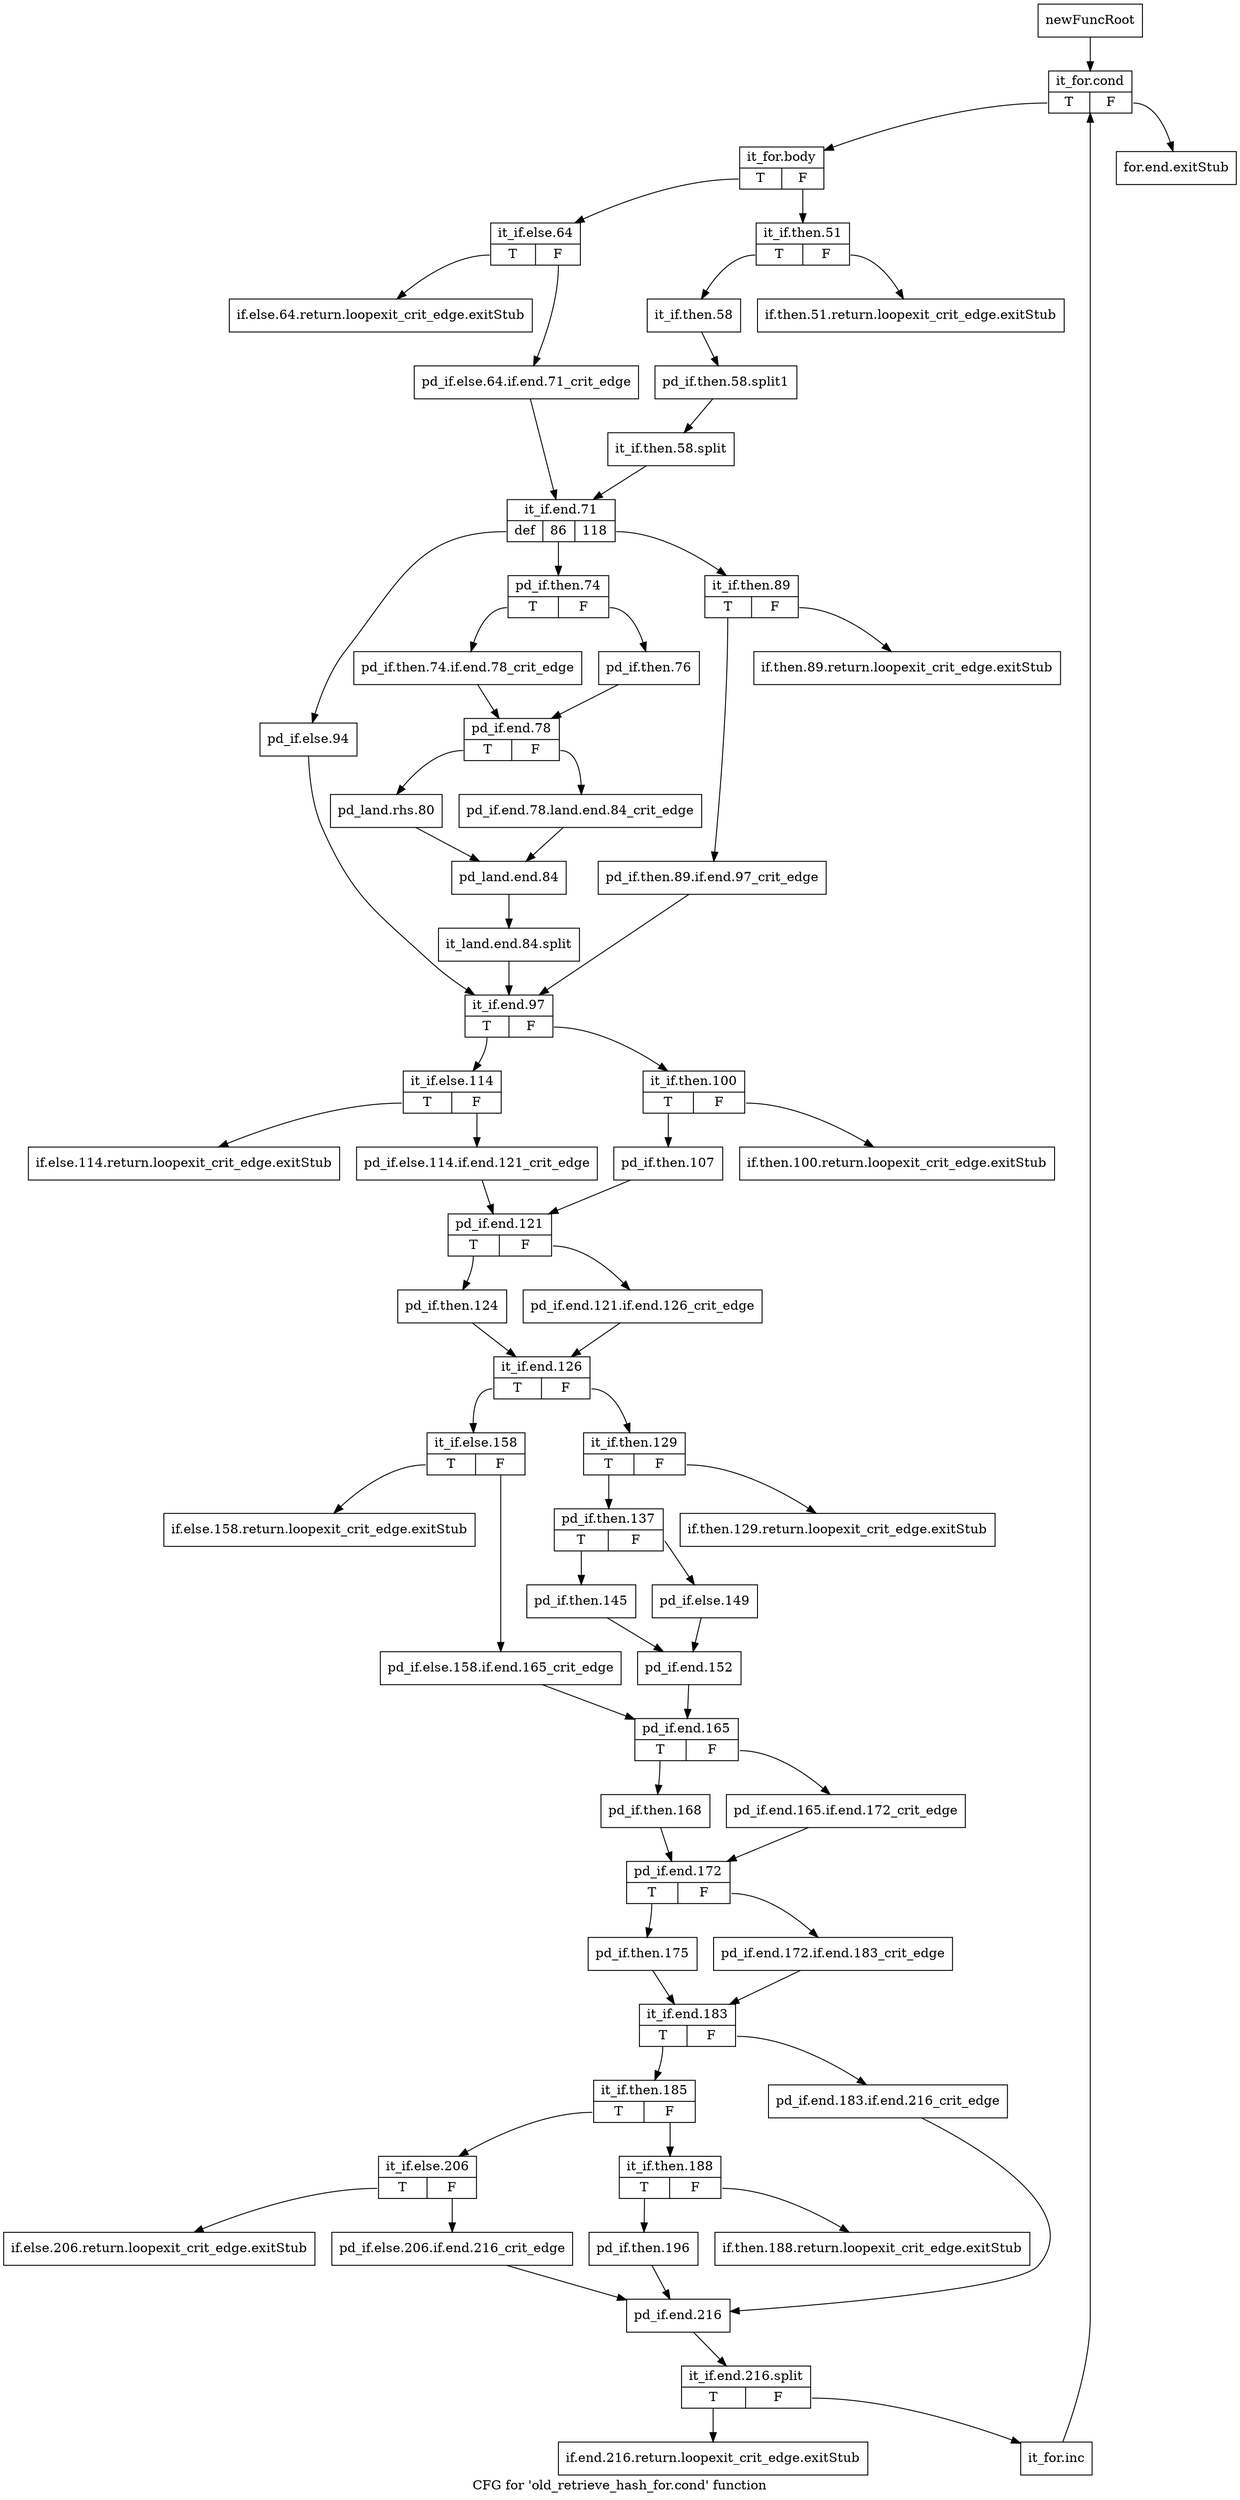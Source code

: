 digraph "CFG for 'old_retrieve_hash_for.cond' function" {
	label="CFG for 'old_retrieve_hash_for.cond' function";

	Node0x58afd50 [shape=record,label="{newFuncRoot}"];
	Node0x58afd50 -> Node0x58b0110;
	Node0x58afda0 [shape=record,label="{for.end.exitStub}"];
	Node0x58afdf0 [shape=record,label="{if.then.51.return.loopexit_crit_edge.exitStub}"];
	Node0x58afe40 [shape=record,label="{if.else.64.return.loopexit_crit_edge.exitStub}"];
	Node0x58afe90 [shape=record,label="{if.then.89.return.loopexit_crit_edge.exitStub}"];
	Node0x58afee0 [shape=record,label="{if.then.100.return.loopexit_crit_edge.exitStub}"];
	Node0x58aff30 [shape=record,label="{if.else.114.return.loopexit_crit_edge.exitStub}"];
	Node0x58aff80 [shape=record,label="{if.then.129.return.loopexit_crit_edge.exitStub}"];
	Node0x58affd0 [shape=record,label="{if.else.158.return.loopexit_crit_edge.exitStub}"];
	Node0x58b0020 [shape=record,label="{if.then.188.return.loopexit_crit_edge.exitStub}"];
	Node0x58b0070 [shape=record,label="{if.else.206.return.loopexit_crit_edge.exitStub}"];
	Node0x58b00c0 [shape=record,label="{if.end.216.return.loopexit_crit_edge.exitStub}"];
	Node0x58b0110 [shape=record,label="{it_for.cond|{<s0>T|<s1>F}}"];
	Node0x58b0110:s0 -> Node0x58b0160;
	Node0x58b0110:s1 -> Node0x58afda0;
	Node0x58b0160 [shape=record,label="{it_for.body|{<s0>T|<s1>F}}"];
	Node0x58b0160:s0 -> Node0x58b0250;
	Node0x58b0160:s1 -> Node0x58b01b0;
	Node0x58b01b0 [shape=record,label="{it_if.then.51|{<s0>T|<s1>F}}"];
	Node0x58b01b0:s0 -> Node0x58b0200;
	Node0x58b01b0:s1 -> Node0x58afdf0;
	Node0x58b0200 [shape=record,label="{it_if.then.58}"];
	Node0x58b0200 -> Node0x6879020;
	Node0x6879020 [shape=record,label="{pd_if.then.58.split1}"];
	Node0x6879020 -> Node0x68793f0;
	Node0x68793f0 [shape=record,label="{it_if.then.58.split}"];
	Node0x68793f0 -> Node0x58b02f0;
	Node0x58b0250 [shape=record,label="{it_if.else.64|{<s0>T|<s1>F}}"];
	Node0x58b0250:s0 -> Node0x58afe40;
	Node0x58b0250:s1 -> Node0x58b02a0;
	Node0x58b02a0 [shape=record,label="{pd_if.else.64.if.end.71_crit_edge}"];
	Node0x58b02a0 -> Node0x58b02f0;
	Node0x58b02f0 [shape=record,label="{it_if.end.71|{<s0>def|<s1>86|<s2>118}}"];
	Node0x58b02f0:s0 -> Node0x58b0610;
	Node0x58b02f0:s1 -> Node0x58b03e0;
	Node0x58b02f0:s2 -> Node0x58b0340;
	Node0x58b0340 [shape=record,label="{it_if.then.89|{<s0>T|<s1>F}}"];
	Node0x58b0340:s0 -> Node0x58b0390;
	Node0x58b0340:s1 -> Node0x58afe90;
	Node0x58b0390 [shape=record,label="{pd_if.then.89.if.end.97_crit_edge}"];
	Node0x58b0390 -> Node0x58b0660;
	Node0x58b03e0 [shape=record,label="{pd_if.then.74|{<s0>T|<s1>F}}"];
	Node0x58b03e0:s0 -> Node0x58b0480;
	Node0x58b03e0:s1 -> Node0x58b0430;
	Node0x58b0430 [shape=record,label="{pd_if.then.76}"];
	Node0x58b0430 -> Node0x58b04d0;
	Node0x58b0480 [shape=record,label="{pd_if.then.74.if.end.78_crit_edge}"];
	Node0x58b0480 -> Node0x58b04d0;
	Node0x58b04d0 [shape=record,label="{pd_if.end.78|{<s0>T|<s1>F}}"];
	Node0x58b04d0:s0 -> Node0x58b0570;
	Node0x58b04d0:s1 -> Node0x58b0520;
	Node0x58b0520 [shape=record,label="{pd_if.end.78.land.end.84_crit_edge}"];
	Node0x58b0520 -> Node0x58b05c0;
	Node0x58b0570 [shape=record,label="{pd_land.rhs.80}"];
	Node0x58b0570 -> Node0x58b05c0;
	Node0x58b05c0 [shape=record,label="{pd_land.end.84}"];
	Node0x58b05c0 -> Node0x6878910;
	Node0x6878910 [shape=record,label="{it_land.end.84.split}"];
	Node0x6878910 -> Node0x58b0660;
	Node0x58b0610 [shape=record,label="{pd_if.else.94}"];
	Node0x58b0610 -> Node0x58b0660;
	Node0x58b0660 [shape=record,label="{it_if.end.97|{<s0>T|<s1>F}}"];
	Node0x58b0660:s0 -> Node0x58b0750;
	Node0x58b0660:s1 -> Node0x58b06b0;
	Node0x58b06b0 [shape=record,label="{it_if.then.100|{<s0>T|<s1>F}}"];
	Node0x58b06b0:s0 -> Node0x58b0700;
	Node0x58b06b0:s1 -> Node0x58afee0;
	Node0x58b0700 [shape=record,label="{pd_if.then.107}"];
	Node0x58b0700 -> Node0x58b07f0;
	Node0x58b0750 [shape=record,label="{it_if.else.114|{<s0>T|<s1>F}}"];
	Node0x58b0750:s0 -> Node0x58aff30;
	Node0x58b0750:s1 -> Node0x58b07a0;
	Node0x58b07a0 [shape=record,label="{pd_if.else.114.if.end.121_crit_edge}"];
	Node0x58b07a0 -> Node0x58b07f0;
	Node0x58b07f0 [shape=record,label="{pd_if.end.121|{<s0>T|<s1>F}}"];
	Node0x58b07f0:s0 -> Node0x58b0890;
	Node0x58b07f0:s1 -> Node0x58b0840;
	Node0x58b0840 [shape=record,label="{pd_if.end.121.if.end.126_crit_edge}"];
	Node0x58b0840 -> Node0x58b08e0;
	Node0x58b0890 [shape=record,label="{pd_if.then.124}"];
	Node0x58b0890 -> Node0x58b08e0;
	Node0x58b08e0 [shape=record,label="{it_if.end.126|{<s0>T|<s1>F}}"];
	Node0x58b08e0:s0 -> Node0x58b0ac0;
	Node0x58b08e0:s1 -> Node0x58b0930;
	Node0x58b0930 [shape=record,label="{it_if.then.129|{<s0>T|<s1>F}}"];
	Node0x58b0930:s0 -> Node0x58b0980;
	Node0x58b0930:s1 -> Node0x58aff80;
	Node0x58b0980 [shape=record,label="{pd_if.then.137|{<s0>T|<s1>F}}"];
	Node0x58b0980:s0 -> Node0x58b0a20;
	Node0x58b0980:s1 -> Node0x58b09d0;
	Node0x58b09d0 [shape=record,label="{pd_if.else.149}"];
	Node0x58b09d0 -> Node0x58b0a70;
	Node0x58b0a20 [shape=record,label="{pd_if.then.145}"];
	Node0x58b0a20 -> Node0x58b0a70;
	Node0x58b0a70 [shape=record,label="{pd_if.end.152}"];
	Node0x58b0a70 -> Node0x58b0b60;
	Node0x58b0ac0 [shape=record,label="{it_if.else.158|{<s0>T|<s1>F}}"];
	Node0x58b0ac0:s0 -> Node0x58affd0;
	Node0x58b0ac0:s1 -> Node0x58b0b10;
	Node0x58b0b10 [shape=record,label="{pd_if.else.158.if.end.165_crit_edge}"];
	Node0x58b0b10 -> Node0x58b0b60;
	Node0x58b0b60 [shape=record,label="{pd_if.end.165|{<s0>T|<s1>F}}"];
	Node0x58b0b60:s0 -> Node0x58b0c00;
	Node0x58b0b60:s1 -> Node0x58b0bb0;
	Node0x58b0bb0 [shape=record,label="{pd_if.end.165.if.end.172_crit_edge}"];
	Node0x58b0bb0 -> Node0x58b0c50;
	Node0x58b0c00 [shape=record,label="{pd_if.then.168}"];
	Node0x58b0c00 -> Node0x58b0c50;
	Node0x58b0c50 [shape=record,label="{pd_if.end.172|{<s0>T|<s1>F}}"];
	Node0x58b0c50:s0 -> Node0x58b0cf0;
	Node0x58b0c50:s1 -> Node0x58b0ca0;
	Node0x58b0ca0 [shape=record,label="{pd_if.end.172.if.end.183_crit_edge}"];
	Node0x58b0ca0 -> Node0x58b0d40;
	Node0x58b0cf0 [shape=record,label="{pd_if.then.175}"];
	Node0x58b0cf0 -> Node0x58b0d40;
	Node0x58b0d40 [shape=record,label="{it_if.end.183|{<s0>T|<s1>F}}"];
	Node0x58b0d40:s0 -> Node0x58b0de0;
	Node0x58b0d40:s1 -> Node0x58b0d90;
	Node0x58b0d90 [shape=record,label="{pd_if.end.183.if.end.216_crit_edge}"];
	Node0x58b0d90 -> Node0x58b0f70;
	Node0x58b0de0 [shape=record,label="{it_if.then.185|{<s0>T|<s1>F}}"];
	Node0x58b0de0:s0 -> Node0x58b0ed0;
	Node0x58b0de0:s1 -> Node0x58b0e30;
	Node0x58b0e30 [shape=record,label="{it_if.then.188|{<s0>T|<s1>F}}"];
	Node0x58b0e30:s0 -> Node0x58b0e80;
	Node0x58b0e30:s1 -> Node0x58b0020;
	Node0x58b0e80 [shape=record,label="{pd_if.then.196}"];
	Node0x58b0e80 -> Node0x58b0f70;
	Node0x58b0ed0 [shape=record,label="{it_if.else.206|{<s0>T|<s1>F}}"];
	Node0x58b0ed0:s0 -> Node0x58b0070;
	Node0x58b0ed0:s1 -> Node0x58b0f20;
	Node0x58b0f20 [shape=record,label="{pd_if.else.206.if.end.216_crit_edge}"];
	Node0x58b0f20 -> Node0x58b0f70;
	Node0x58b0f70 [shape=record,label="{pd_if.end.216}"];
	Node0x58b0f70 -> Node0x6e6ff00;
	Node0x6e6ff00 [shape=record,label="{it_if.end.216.split|{<s0>T|<s1>F}}"];
	Node0x6e6ff00:s0 -> Node0x58b00c0;
	Node0x6e6ff00:s1 -> Node0x58b0fc0;
	Node0x58b0fc0 [shape=record,label="{it_for.inc}"];
	Node0x58b0fc0 -> Node0x58b0110;
}
